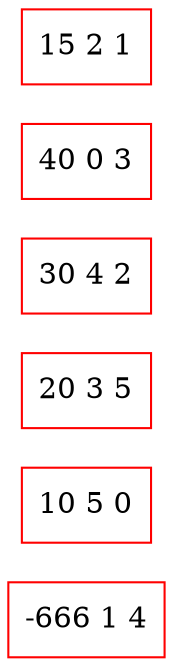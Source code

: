 digraph A{
	rankdir=LR;
	node[color="red",fontsize=14];
	edge[color="darkgreen",fontcolor="blue",fontsize=12];
	0 [shape=record,label="   -666 1 4" ];
	1 [shape=record,label="   10 5 0" ];
	2 [shape=record,label="   20 3 5" ];
	3 [shape=record,label="   30 4 2" ];
	4 [shape=record,label="   40 0 3" ];
	5 [shape=record,label="   15 2 1" ];
}